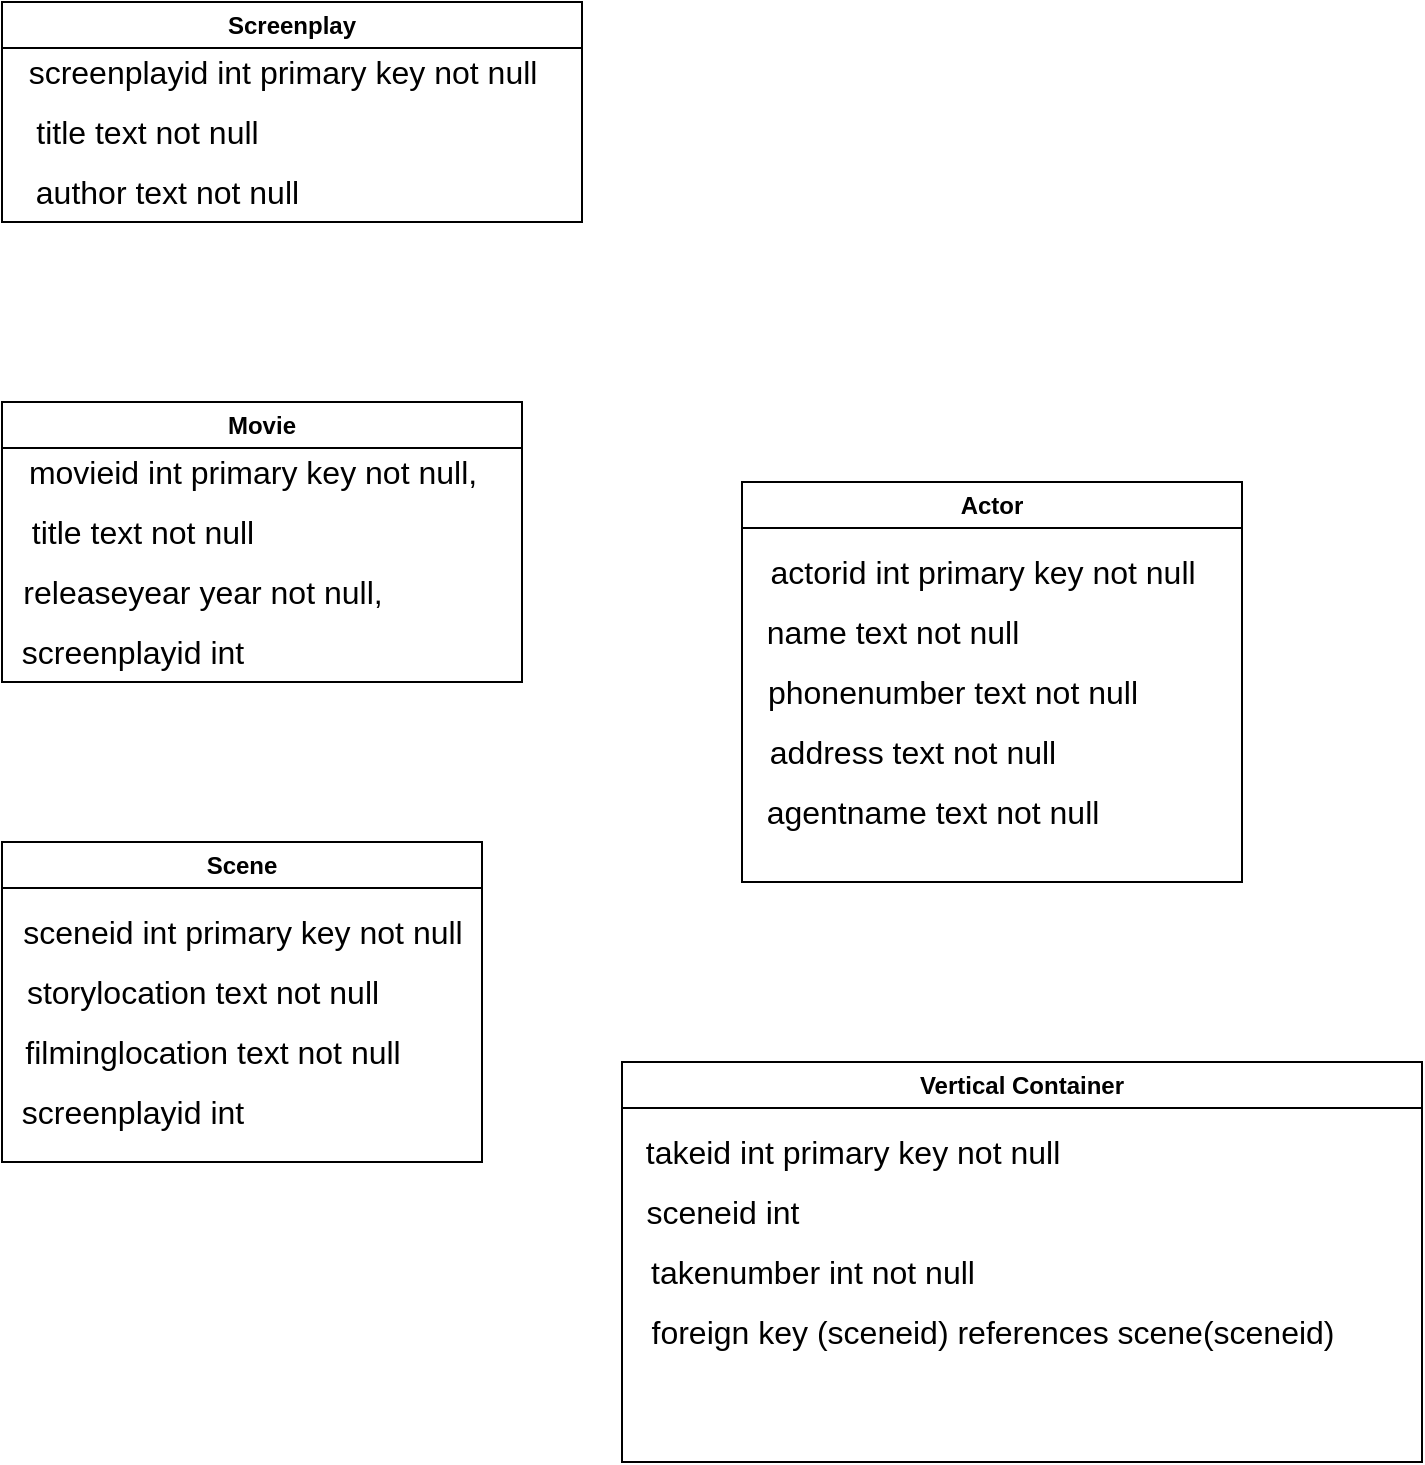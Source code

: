 <mxfile version="24.7.16">
  <diagram name="Page-1" id="1-rGtO1BM4NWroD0nbZi">
    <mxGraphModel dx="788" dy="929" grid="1" gridSize="10" guides="1" tooltips="1" connect="1" arrows="1" fold="1" page="1" pageScale="1" pageWidth="850" pageHeight="1100" math="0" shadow="0">
      <root>
        <mxCell id="0" />
        <mxCell id="1" parent="0" />
        <mxCell id="lGt35EgQrw3tDI_L_yLH-1" value="Screenplay" style="swimlane;whiteSpace=wrap;html=1;" vertex="1" parent="1">
          <mxGeometry x="80" y="60" width="290" height="110" as="geometry" />
        </mxCell>
        <mxCell id="lGt35EgQrw3tDI_L_yLH-2" value="screenplayid &lt;span class=&quot;hljs-type&quot;&gt;int&lt;/span&gt; &lt;span class=&quot;hljs-keyword&quot;&gt;primary&lt;/span&gt; key &lt;span class=&quot;hljs-keyword&quot;&gt;not&lt;/span&gt; &lt;span class=&quot;hljs-keyword&quot;&gt;null&lt;/span&gt;" style="text;html=1;align=center;verticalAlign=middle;resizable=0;points=[];autosize=1;strokeColor=none;fillColor=none;fontSize=16;" vertex="1" parent="lGt35EgQrw3tDI_L_yLH-1">
          <mxGeometry y="20" width="280" height="30" as="geometry" />
        </mxCell>
        <mxCell id="lGt35EgQrw3tDI_L_yLH-3" value="&amp;nbsp;title text &lt;span class=&quot;hljs-keyword&quot;&gt;not&lt;/span&gt; &lt;span class=&quot;hljs-keyword&quot;&gt;null&lt;/span&gt;" style="text;html=1;align=center;verticalAlign=middle;resizable=0;points=[];autosize=1;strokeColor=none;fillColor=none;fontSize=16;" vertex="1" parent="lGt35EgQrw3tDI_L_yLH-1">
          <mxGeometry y="50" width="140" height="30" as="geometry" />
        </mxCell>
        <mxCell id="lGt35EgQrw3tDI_L_yLH-4" value="&amp;nbsp;author text &lt;span class=&quot;hljs-keyword&quot;&gt;not&lt;/span&gt; &lt;span class=&quot;hljs-keyword&quot;&gt;null&lt;/span&gt;" style="text;html=1;align=center;verticalAlign=middle;resizable=0;points=[];autosize=1;strokeColor=none;fillColor=none;fontSize=16;" vertex="1" parent="lGt35EgQrw3tDI_L_yLH-1">
          <mxGeometry y="80" width="160" height="30" as="geometry" />
        </mxCell>
        <mxCell id="lGt35EgQrw3tDI_L_yLH-5" value="Movie" style="swimlane;whiteSpace=wrap;html=1;" vertex="1" parent="1">
          <mxGeometry x="80" y="260" width="260" height="140" as="geometry" />
        </mxCell>
        <mxCell id="lGt35EgQrw3tDI_L_yLH-6" value="movieid &lt;span class=&quot;hljs-type&quot;&gt;int&lt;/span&gt; &lt;span class=&quot;hljs-keyword&quot;&gt;primary&lt;/span&gt; key &lt;span class=&quot;hljs-keyword&quot;&gt;not&lt;/span&gt; &lt;span class=&quot;hljs-keyword&quot;&gt;null&lt;/span&gt;," style="text;html=1;align=center;verticalAlign=middle;resizable=0;points=[];autosize=1;strokeColor=none;fillColor=none;fontSize=16;" vertex="1" parent="lGt35EgQrw3tDI_L_yLH-5">
          <mxGeometry y="20" width="250" height="30" as="geometry" />
        </mxCell>
        <mxCell id="lGt35EgQrw3tDI_L_yLH-7" value="title text&amp;nbsp;&lt;span class=&quot;hljs-keyword&quot;&gt;not&lt;/span&gt;&amp;nbsp;&lt;span class=&quot;hljs-keyword&quot;&gt;null&lt;/span&gt;" style="text;html=1;align=center;verticalAlign=middle;resizable=0;points=[];autosize=1;strokeColor=none;fillColor=none;fontSize=16;" vertex="1" parent="lGt35EgQrw3tDI_L_yLH-5">
          <mxGeometry x="5" y="50" width="130" height="30" as="geometry" />
        </mxCell>
        <mxCell id="lGt35EgQrw3tDI_L_yLH-8" value="releaseyear&amp;nbsp;&lt;span class=&quot;hljs-keyword&quot;&gt;year&lt;/span&gt;&amp;nbsp;&lt;span class=&quot;hljs-keyword&quot;&gt;not&lt;/span&gt;&amp;nbsp;&lt;span class=&quot;hljs-keyword&quot;&gt;null&lt;/span&gt;," style="text;html=1;align=center;verticalAlign=middle;resizable=0;points=[];autosize=1;strokeColor=none;fillColor=none;fontSize=16;" vertex="1" parent="lGt35EgQrw3tDI_L_yLH-5">
          <mxGeometry y="80" width="200" height="30" as="geometry" />
        </mxCell>
        <mxCell id="lGt35EgQrw3tDI_L_yLH-11" value="screenplayid&amp;nbsp;&lt;span class=&quot;hljs-type&quot;&gt;int&lt;/span&gt;" style="text;html=1;align=center;verticalAlign=middle;resizable=0;points=[];autosize=1;strokeColor=none;fillColor=none;fontSize=16;" vertex="1" parent="lGt35EgQrw3tDI_L_yLH-5">
          <mxGeometry y="110" width="130" height="30" as="geometry" />
        </mxCell>
        <mxCell id="lGt35EgQrw3tDI_L_yLH-12" value="Scene" style="swimlane;whiteSpace=wrap;html=1;" vertex="1" parent="1">
          <mxGeometry x="80" y="480" width="240" height="160" as="geometry" />
        </mxCell>
        <mxCell id="lGt35EgQrw3tDI_L_yLH-13" value="sceneid &lt;span class=&quot;hljs-type&quot;&gt;int&lt;/span&gt; &lt;span class=&quot;hljs-keyword&quot;&gt;primary&lt;/span&gt; key &lt;span class=&quot;hljs-keyword&quot;&gt;not&lt;/span&gt; &lt;span class=&quot;hljs-keyword&quot;&gt;null&lt;/span&gt;" style="text;html=1;align=center;verticalAlign=middle;resizable=0;points=[];autosize=1;strokeColor=none;fillColor=none;fontSize=16;" vertex="1" parent="lGt35EgQrw3tDI_L_yLH-12">
          <mxGeometry y="30" width="240" height="30" as="geometry" />
        </mxCell>
        <mxCell id="lGt35EgQrw3tDI_L_yLH-14" value="storylocation text &lt;span class=&quot;hljs-keyword&quot;&gt;not&lt;/span&gt; &lt;span class=&quot;hljs-keyword&quot;&gt;null&lt;/span&gt;" style="text;html=1;align=center;verticalAlign=middle;resizable=0;points=[];autosize=1;strokeColor=none;fillColor=none;fontSize=16;" vertex="1" parent="lGt35EgQrw3tDI_L_yLH-12">
          <mxGeometry y="60" width="200" height="30" as="geometry" />
        </mxCell>
        <mxCell id="lGt35EgQrw3tDI_L_yLH-15" value="filminglocation text &lt;span class=&quot;hljs-keyword&quot;&gt;not&lt;/span&gt; &lt;span class=&quot;hljs-keyword&quot;&gt;null&lt;/span&gt;" style="text;html=1;align=center;verticalAlign=middle;resizable=0;points=[];autosize=1;strokeColor=none;fillColor=none;fontSize=16;" vertex="1" parent="lGt35EgQrw3tDI_L_yLH-12">
          <mxGeometry y="90" width="210" height="30" as="geometry" />
        </mxCell>
        <mxCell id="lGt35EgQrw3tDI_L_yLH-16" value="screenplayid &lt;span class=&quot;hljs-type&quot;&gt;int&lt;/span&gt;" style="text;html=1;align=center;verticalAlign=middle;resizable=0;points=[];autosize=1;strokeColor=none;fillColor=none;fontSize=16;" vertex="1" parent="lGt35EgQrw3tDI_L_yLH-12">
          <mxGeometry y="120" width="130" height="30" as="geometry" />
        </mxCell>
        <mxCell id="lGt35EgQrw3tDI_L_yLH-17" value="Actor" style="swimlane;whiteSpace=wrap;html=1;" vertex="1" parent="1">
          <mxGeometry x="450" y="300" width="250" height="200" as="geometry" />
        </mxCell>
        <mxCell id="lGt35EgQrw3tDI_L_yLH-18" value="actorid &lt;span class=&quot;hljs-type&quot;&gt;int&lt;/span&gt; &lt;span class=&quot;hljs-keyword&quot;&gt;primary&lt;/span&gt; key &lt;span class=&quot;hljs-keyword&quot;&gt;not&lt;/span&gt; &lt;span class=&quot;hljs-keyword&quot;&gt;null&lt;/span&gt;" style="text;html=1;align=center;verticalAlign=middle;resizable=0;points=[];autosize=1;strokeColor=none;fillColor=none;fontSize=16;" vertex="1" parent="lGt35EgQrw3tDI_L_yLH-17">
          <mxGeometry y="30" width="240" height="30" as="geometry" />
        </mxCell>
        <mxCell id="lGt35EgQrw3tDI_L_yLH-19" value="name text &lt;span class=&quot;hljs-keyword&quot;&gt;not&lt;/span&gt; &lt;span class=&quot;hljs-keyword&quot;&gt;null&lt;/span&gt;" style="text;html=1;align=center;verticalAlign=middle;resizable=0;points=[];autosize=1;strokeColor=none;fillColor=none;fontSize=16;" vertex="1" parent="lGt35EgQrw3tDI_L_yLH-17">
          <mxGeometry y="60" width="150" height="30" as="geometry" />
        </mxCell>
        <mxCell id="lGt35EgQrw3tDI_L_yLH-20" value="phonenumber text &lt;span class=&quot;hljs-keyword&quot;&gt;not&lt;/span&gt; &lt;span class=&quot;hljs-keyword&quot;&gt;null&lt;/span&gt;" style="text;html=1;align=center;verticalAlign=middle;resizable=0;points=[];autosize=1;strokeColor=none;fillColor=none;fontSize=16;" vertex="1" parent="lGt35EgQrw3tDI_L_yLH-17">
          <mxGeometry y="90" width="210" height="30" as="geometry" />
        </mxCell>
        <mxCell id="lGt35EgQrw3tDI_L_yLH-21" value="address text &lt;span class=&quot;hljs-keyword&quot;&gt;not&lt;/span&gt; &lt;span class=&quot;hljs-keyword&quot;&gt;null&lt;/span&gt;" style="text;html=1;align=center;verticalAlign=middle;resizable=0;points=[];autosize=1;strokeColor=none;fillColor=none;fontSize=16;" vertex="1" parent="lGt35EgQrw3tDI_L_yLH-17">
          <mxGeometry y="120" width="170" height="30" as="geometry" />
        </mxCell>
        <mxCell id="lGt35EgQrw3tDI_L_yLH-24" value="agentname text &lt;span class=&quot;hljs-keyword&quot;&gt;not&lt;/span&gt; &lt;span class=&quot;hljs-keyword&quot;&gt;null&lt;/span&gt;" style="text;html=1;align=center;verticalAlign=middle;resizable=0;points=[];autosize=1;strokeColor=none;fillColor=none;fontSize=16;" vertex="1" parent="lGt35EgQrw3tDI_L_yLH-17">
          <mxGeometry y="150" width="190" height="30" as="geometry" />
        </mxCell>
        <mxCell id="lGt35EgQrw3tDI_L_yLH-25" value="Vertical Container" style="swimlane;whiteSpace=wrap;html=1;" vertex="1" parent="1">
          <mxGeometry x="390" y="590" width="400" height="200" as="geometry" />
        </mxCell>
        <mxCell id="lGt35EgQrw3tDI_L_yLH-26" value="takeid &lt;span class=&quot;hljs-type&quot;&gt;int&lt;/span&gt; &lt;span class=&quot;hljs-keyword&quot;&gt;primary&lt;/span&gt; key &lt;span class=&quot;hljs-keyword&quot;&gt;not&lt;/span&gt; &lt;span class=&quot;hljs-keyword&quot;&gt;null&lt;/span&gt;" style="text;html=1;align=center;verticalAlign=middle;resizable=0;points=[];autosize=1;strokeColor=none;fillColor=none;fontSize=16;" vertex="1" parent="lGt35EgQrw3tDI_L_yLH-25">
          <mxGeometry y="30" width="230" height="30" as="geometry" />
        </mxCell>
        <mxCell id="lGt35EgQrw3tDI_L_yLH-27" value="sceneid &lt;span class=&quot;hljs-type&quot;&gt;int&lt;/span&gt;" style="text;html=1;align=center;verticalAlign=middle;resizable=0;points=[];autosize=1;strokeColor=none;fillColor=none;fontSize=16;" vertex="1" parent="lGt35EgQrw3tDI_L_yLH-25">
          <mxGeometry y="60" width="100" height="30" as="geometry" />
        </mxCell>
        <mxCell id="lGt35EgQrw3tDI_L_yLH-28" value="takenumber &lt;span class=&quot;hljs-type&quot;&gt;int&lt;/span&gt; &lt;span class=&quot;hljs-keyword&quot;&gt;not&lt;/span&gt; &lt;span class=&quot;hljs-keyword&quot;&gt;null&lt;/span&gt;" style="text;html=1;align=center;verticalAlign=middle;resizable=0;points=[];autosize=1;strokeColor=none;fillColor=none;fontSize=16;" vertex="1" parent="lGt35EgQrw3tDI_L_yLH-25">
          <mxGeometry y="90" width="190" height="30" as="geometry" />
        </mxCell>
        <mxCell id="lGt35EgQrw3tDI_L_yLH-29" value="&lt;span class=&quot;hljs-keyword&quot;&gt;foreign&lt;/span&gt; key (sceneid) &lt;span class=&quot;hljs-keyword&quot;&gt;references&lt;/span&gt; scene(sceneid)" style="text;html=1;align=center;verticalAlign=middle;resizable=0;points=[];autosize=1;strokeColor=none;fillColor=none;fontSize=16;" vertex="1" parent="lGt35EgQrw3tDI_L_yLH-25">
          <mxGeometry y="120" width="370" height="30" as="geometry" />
        </mxCell>
      </root>
    </mxGraphModel>
  </diagram>
</mxfile>
